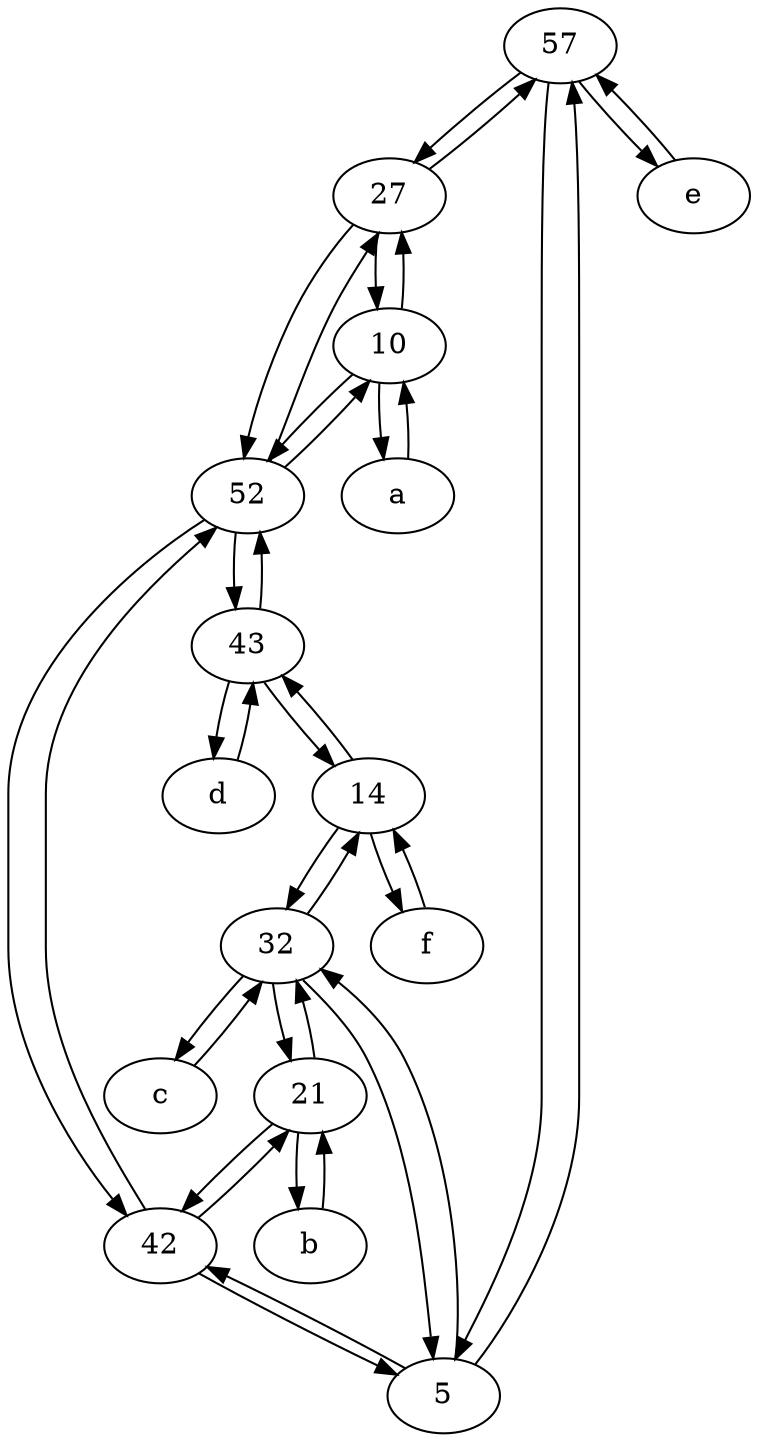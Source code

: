 digraph  {
	57;
	d [pos="20,30!"];
	27;
	c [pos="20,10!"];
	21;
	42;
	14;
	32;
	52;
	43;
	a [pos="40,10!"];
	5;
	e [pos="30,50!"];
	10;
	b [pos="50,20!"];
	f [pos="15,45!"];
	43 -> 14;
	32 -> 14;
	14 -> 43;
	a -> 10;
	e -> 57;
	14 -> 32;
	5 -> 42;
	27 -> 10;
	32 -> 5;
	b -> 21;
	5 -> 32;
	57 -> e;
	43 -> d;
	52 -> 27;
	21 -> 42;
	27 -> 52;
	5 -> 57;
	32 -> 21;
	42 -> 52;
	42 -> 5;
	d -> 43;
	43 -> 52;
	52 -> 42;
	57 -> 5;
	32 -> c;
	42 -> 21;
	52 -> 10;
	f -> 14;
	21 -> 32;
	57 -> 27;
	21 -> b;
	10 -> 27;
	c -> 32;
	14 -> f;
	10 -> 52;
	52 -> 43;
	10 -> a;
	27 -> 57;

	}